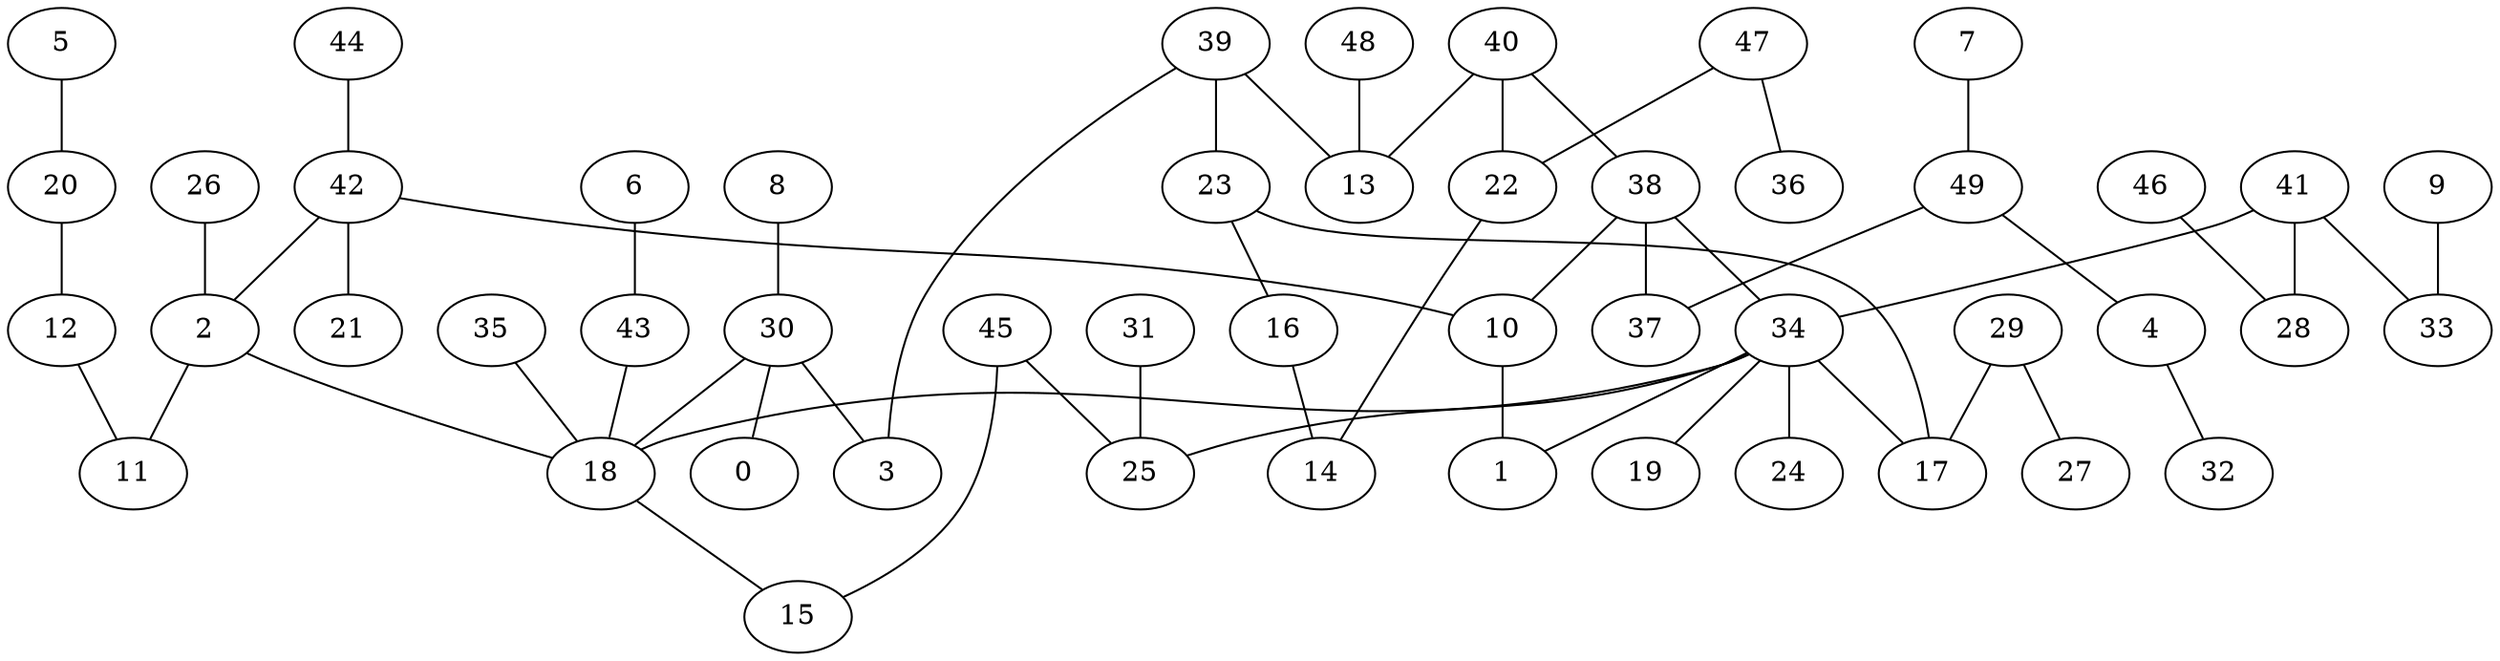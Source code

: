 digraph GG_graph {

subgraph G_graph {
edge [color = black]
"8" -> "30" [dir = none]
"46" -> "28" [dir = none]
"23" -> "16" [dir = none]
"5" -> "20" [dir = none]
"48" -> "13" [dir = none]
"26" -> "2" [dir = none]
"4" -> "32" [dir = none]
"20" -> "12" [dir = none]
"31" -> "25" [dir = none]
"42" -> "21" [dir = none]
"42" -> "2" [dir = none]
"49" -> "4" [dir = none]
"49" -> "37" [dir = none]
"9" -> "33" [dir = none]
"22" -> "14" [dir = none]
"2" -> "11" [dir = none]
"2" -> "18" [dir = none]
"39" -> "13" [dir = none]
"40" -> "22" [dir = none]
"40" -> "13" [dir = none]
"40" -> "38" [dir = none]
"29" -> "27" [dir = none]
"29" -> "17" [dir = none]
"41" -> "28" [dir = none]
"41" -> "33" [dir = none]
"41" -> "34" [dir = none]
"7" -> "49" [dir = none]
"35" -> "18" [dir = none]
"38" -> "10" [dir = none]
"38" -> "37" [dir = none]
"38" -> "34" [dir = none]
"34" -> "19" [dir = none]
"34" -> "24" [dir = none]
"34" -> "17" [dir = none]
"34" -> "1" [dir = none]
"34" -> "18" [dir = none]
"34" -> "25" [dir = none]
"16" -> "14" [dir = none]
"47" -> "36" [dir = none]
"47" -> "22" [dir = none]
"43" -> "18" [dir = none]
"6" -> "43" [dir = none]
"30" -> "0" [dir = none]
"30" -> "3" [dir = none]
"30" -> "18" [dir = none]
"45" -> "15" [dir = none]
"45" -> "25" [dir = none]
"44" -> "42" [dir = none]
"12" -> "11" [dir = none]
"10" -> "1" [dir = none]
"23" -> "17" [dir = none]
"39" -> "23" [dir = none]
"42" -> "10" [dir = none]
"39" -> "3" [dir = none]
"18" -> "15" [dir = none]
}

}
